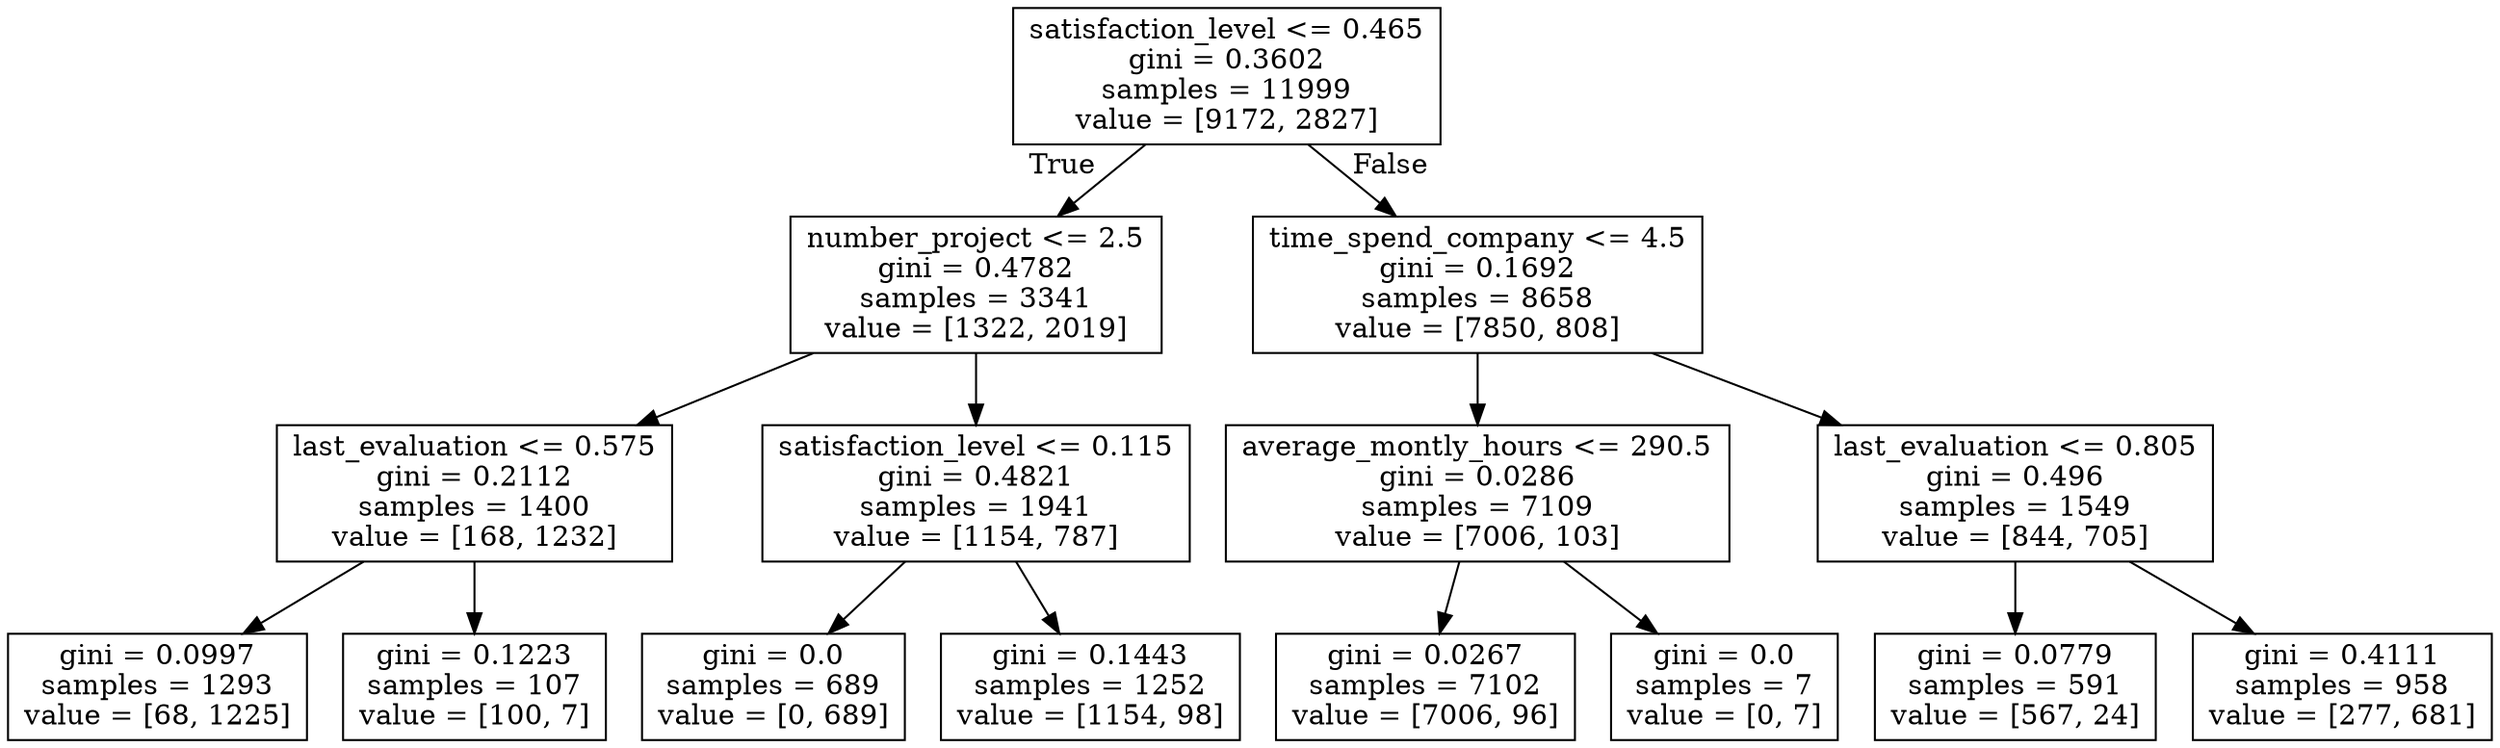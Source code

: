 digraph Tree {
node [shape=box] ;
0 [label="satisfaction_level <= 0.465\ngini = 0.3602\nsamples = 11999\nvalue = [9172, 2827]"] ;
1 [label="number_project <= 2.5\ngini = 0.4782\nsamples = 3341\nvalue = [1322, 2019]"] ;
0 -> 1 [labeldistance=2.5, labelangle=45, headlabel="True"] ;
2 [label="last_evaluation <= 0.575\ngini = 0.2112\nsamples = 1400\nvalue = [168, 1232]"] ;
1 -> 2 ;
3 [label="gini = 0.0997\nsamples = 1293\nvalue = [68, 1225]"] ;
2 -> 3 ;
4 [label="gini = 0.1223\nsamples = 107\nvalue = [100, 7]"] ;
2 -> 4 ;
5 [label="satisfaction_level <= 0.115\ngini = 0.4821\nsamples = 1941\nvalue = [1154, 787]"] ;
1 -> 5 ;
6 [label="gini = 0.0\nsamples = 689\nvalue = [0, 689]"] ;
5 -> 6 ;
7 [label="gini = 0.1443\nsamples = 1252\nvalue = [1154, 98]"] ;
5 -> 7 ;
8 [label="time_spend_company <= 4.5\ngini = 0.1692\nsamples = 8658\nvalue = [7850, 808]"] ;
0 -> 8 [labeldistance=2.5, labelangle=-45, headlabel="False"] ;
9 [label="average_montly_hours <= 290.5\ngini = 0.0286\nsamples = 7109\nvalue = [7006, 103]"] ;
8 -> 9 ;
10 [label="gini = 0.0267\nsamples = 7102\nvalue = [7006, 96]"] ;
9 -> 10 ;
11 [label="gini = 0.0\nsamples = 7\nvalue = [0, 7]"] ;
9 -> 11 ;
12 [label="last_evaluation <= 0.805\ngini = 0.496\nsamples = 1549\nvalue = [844, 705]"] ;
8 -> 12 ;
13 [label="gini = 0.0779\nsamples = 591\nvalue = [567, 24]"] ;
12 -> 13 ;
14 [label="gini = 0.4111\nsamples = 958\nvalue = [277, 681]"] ;
12 -> 14 ;
}